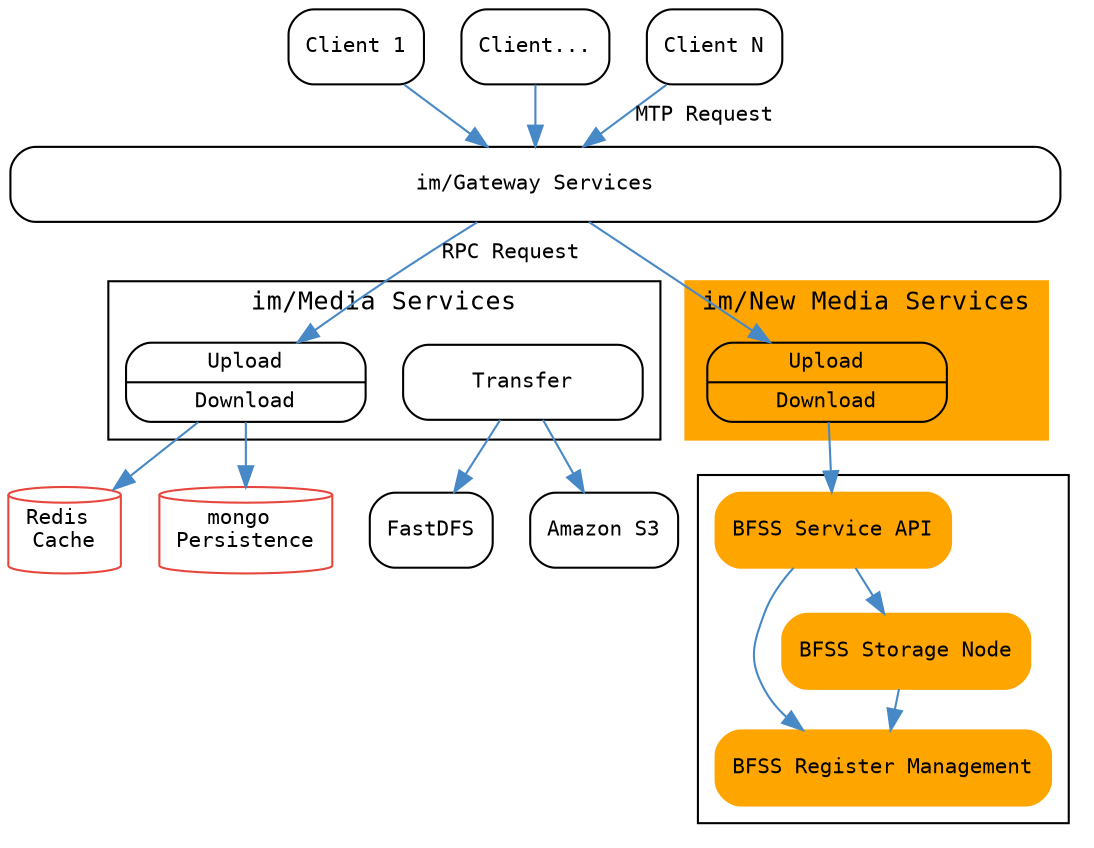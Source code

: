 digraph framework {
    fontname="Consolas";
    fontsize=12;

    node [shape="Mrecord", fontname="Consolas", fontsize=10];
    edge [color="#4788C7", fontname="Consolas", fontsize=10];

    gateway [label="im/Gateway Services", width=7];

    subgraph cluster_media {
        label="im/Media Services"
        node [width=1.6];
        rankdir="LR"

        media [label="{Upload |Download }"];
        transfer [label="Transfer"];
        {rank = same; media transfer}
    }

    redis  [label="Redis \nCache", shape="cylinder" color="#E7463D"];
    mongo  [label="mongo \nPersistence", shape="cylinder" color="#E7463D"];
    {rank = same; mongo redis}

    media  -> redis;
    media  -> mongo;

    #node [width=1.6];
    DFS [label="FastDFS"];
    transfer -> DFS;

    Client1 [label="Client 1"];
    Clientx [label="Client..."];
    ClientN [label="Client N"];

    Client1 -> gateway;
    Clientx -> gateway;
    ClientN -> gateway [label="MTP Request"];
    gateway -> media  [label="RPC Request"];

    S3  [label="Amazon S3"];
    transfer -> S3;

    subgraph cluster_new {
        label="im/New Media Services"
        style="filled";
        color="orange";
        node [width=1.6];

        media_new [label="{Upload |Download }"];
    }
    gateway -> media_new;

    subgraph cluster_bfss {
        node [style="filled", color="orange"];
        ranksep=0.25;

        bfss_api  [label="BFSS Service API"];
        bfss_regm [label="BFSS Register Management"];
        bfss_sn   [label="BFSS Storage Node"];

        bfss_api -> bfss_regm;
        bfss_api -> bfss_sn;
        bfss_sn  -> bfss_regm;
    }
    media_new -> bfss_api
}
